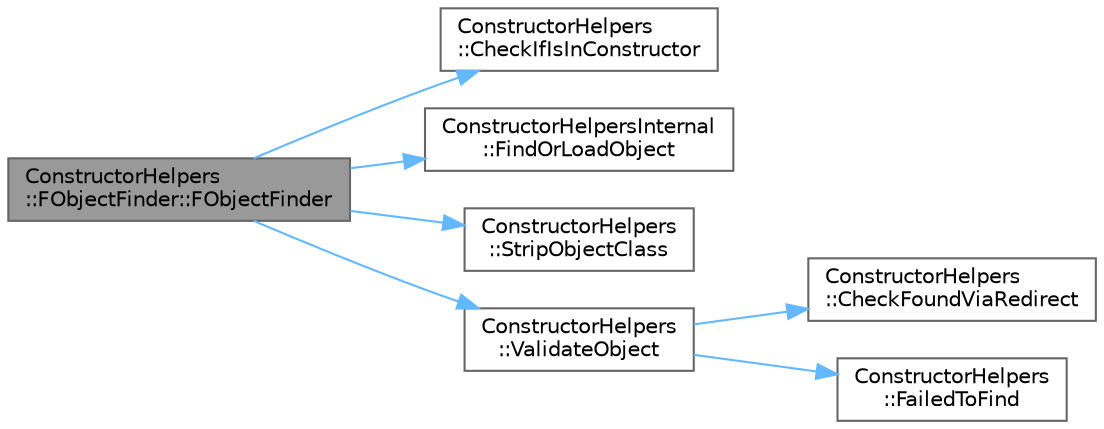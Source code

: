 digraph "ConstructorHelpers::FObjectFinder::FObjectFinder"
{
 // INTERACTIVE_SVG=YES
 // LATEX_PDF_SIZE
  bgcolor="transparent";
  edge [fontname=Helvetica,fontsize=10,labelfontname=Helvetica,labelfontsize=10];
  node [fontname=Helvetica,fontsize=10,shape=box,height=0.2,width=0.4];
  rankdir="LR";
  Node1 [id="Node000001",label="ConstructorHelpers\l::FObjectFinder::FObjectFinder",height=0.2,width=0.4,color="gray40", fillcolor="grey60", style="filled", fontcolor="black",tooltip=" "];
  Node1 -> Node2 [id="edge1_Node000001_Node000002",color="steelblue1",style="solid",tooltip=" "];
  Node2 [id="Node000002",label="ConstructorHelpers\l::CheckIfIsInConstructor",height=0.2,width=0.4,color="grey40", fillcolor="white", style="filled",URL="$d3/d94/structConstructorHelpers.html#a87563ff09866745a1be3c63dcfae19d8",tooltip=" "];
  Node1 -> Node3 [id="edge2_Node000001_Node000003",color="steelblue1",style="solid",tooltip=" "];
  Node3 [id="Node000003",label="ConstructorHelpersInternal\l::FindOrLoadObject",height=0.2,width=0.4,color="grey40", fillcolor="white", style="filled",URL="$d8/d68/namespaceConstructorHelpersInternal.html#a33a3f30710ef1362d4e03e7562162ec8",tooltip=" "];
  Node1 -> Node4 [id="edge3_Node000001_Node000004",color="steelblue1",style="solid",tooltip=" "];
  Node4 [id="Node000004",label="ConstructorHelpers\l::StripObjectClass",height=0.2,width=0.4,color="grey40", fillcolor="white", style="filled",URL="$d3/d94/structConstructorHelpers.html#a2ed83c932631efc38fc620df49f967cc",tooltip="If there is an object class, strips it off."];
  Node1 -> Node5 [id="edge4_Node000001_Node000005",color="steelblue1",style="solid",tooltip=" "];
  Node5 [id="Node000005",label="ConstructorHelpers\l::ValidateObject",height=0.2,width=0.4,color="grey40", fillcolor="white", style="filled",URL="$d3/d94/structConstructorHelpers.html#a6270b59f6520de180ec2c60361f45eec",tooltip=" "];
  Node5 -> Node6 [id="edge5_Node000005_Node000006",color="steelblue1",style="solid",tooltip=" "];
  Node6 [id="Node000006",label="ConstructorHelpers\l::CheckFoundViaRedirect",height=0.2,width=0.4,color="grey40", fillcolor="white", style="filled",URL="$d3/d94/structConstructorHelpers.html#a96b7bb357dbf40c402dd26d9a998bfd1",tooltip=" "];
  Node5 -> Node7 [id="edge6_Node000005_Node000007",color="steelblue1",style="solid",tooltip=" "];
  Node7 [id="Node000007",label="ConstructorHelpers\l::FailedToFind",height=0.2,width=0.4,color="grey40", fillcolor="white", style="filled",URL="$d3/d94/structConstructorHelpers.html#a6b051f0a591a12c331e821030ee88faa",tooltip=" "];
}
